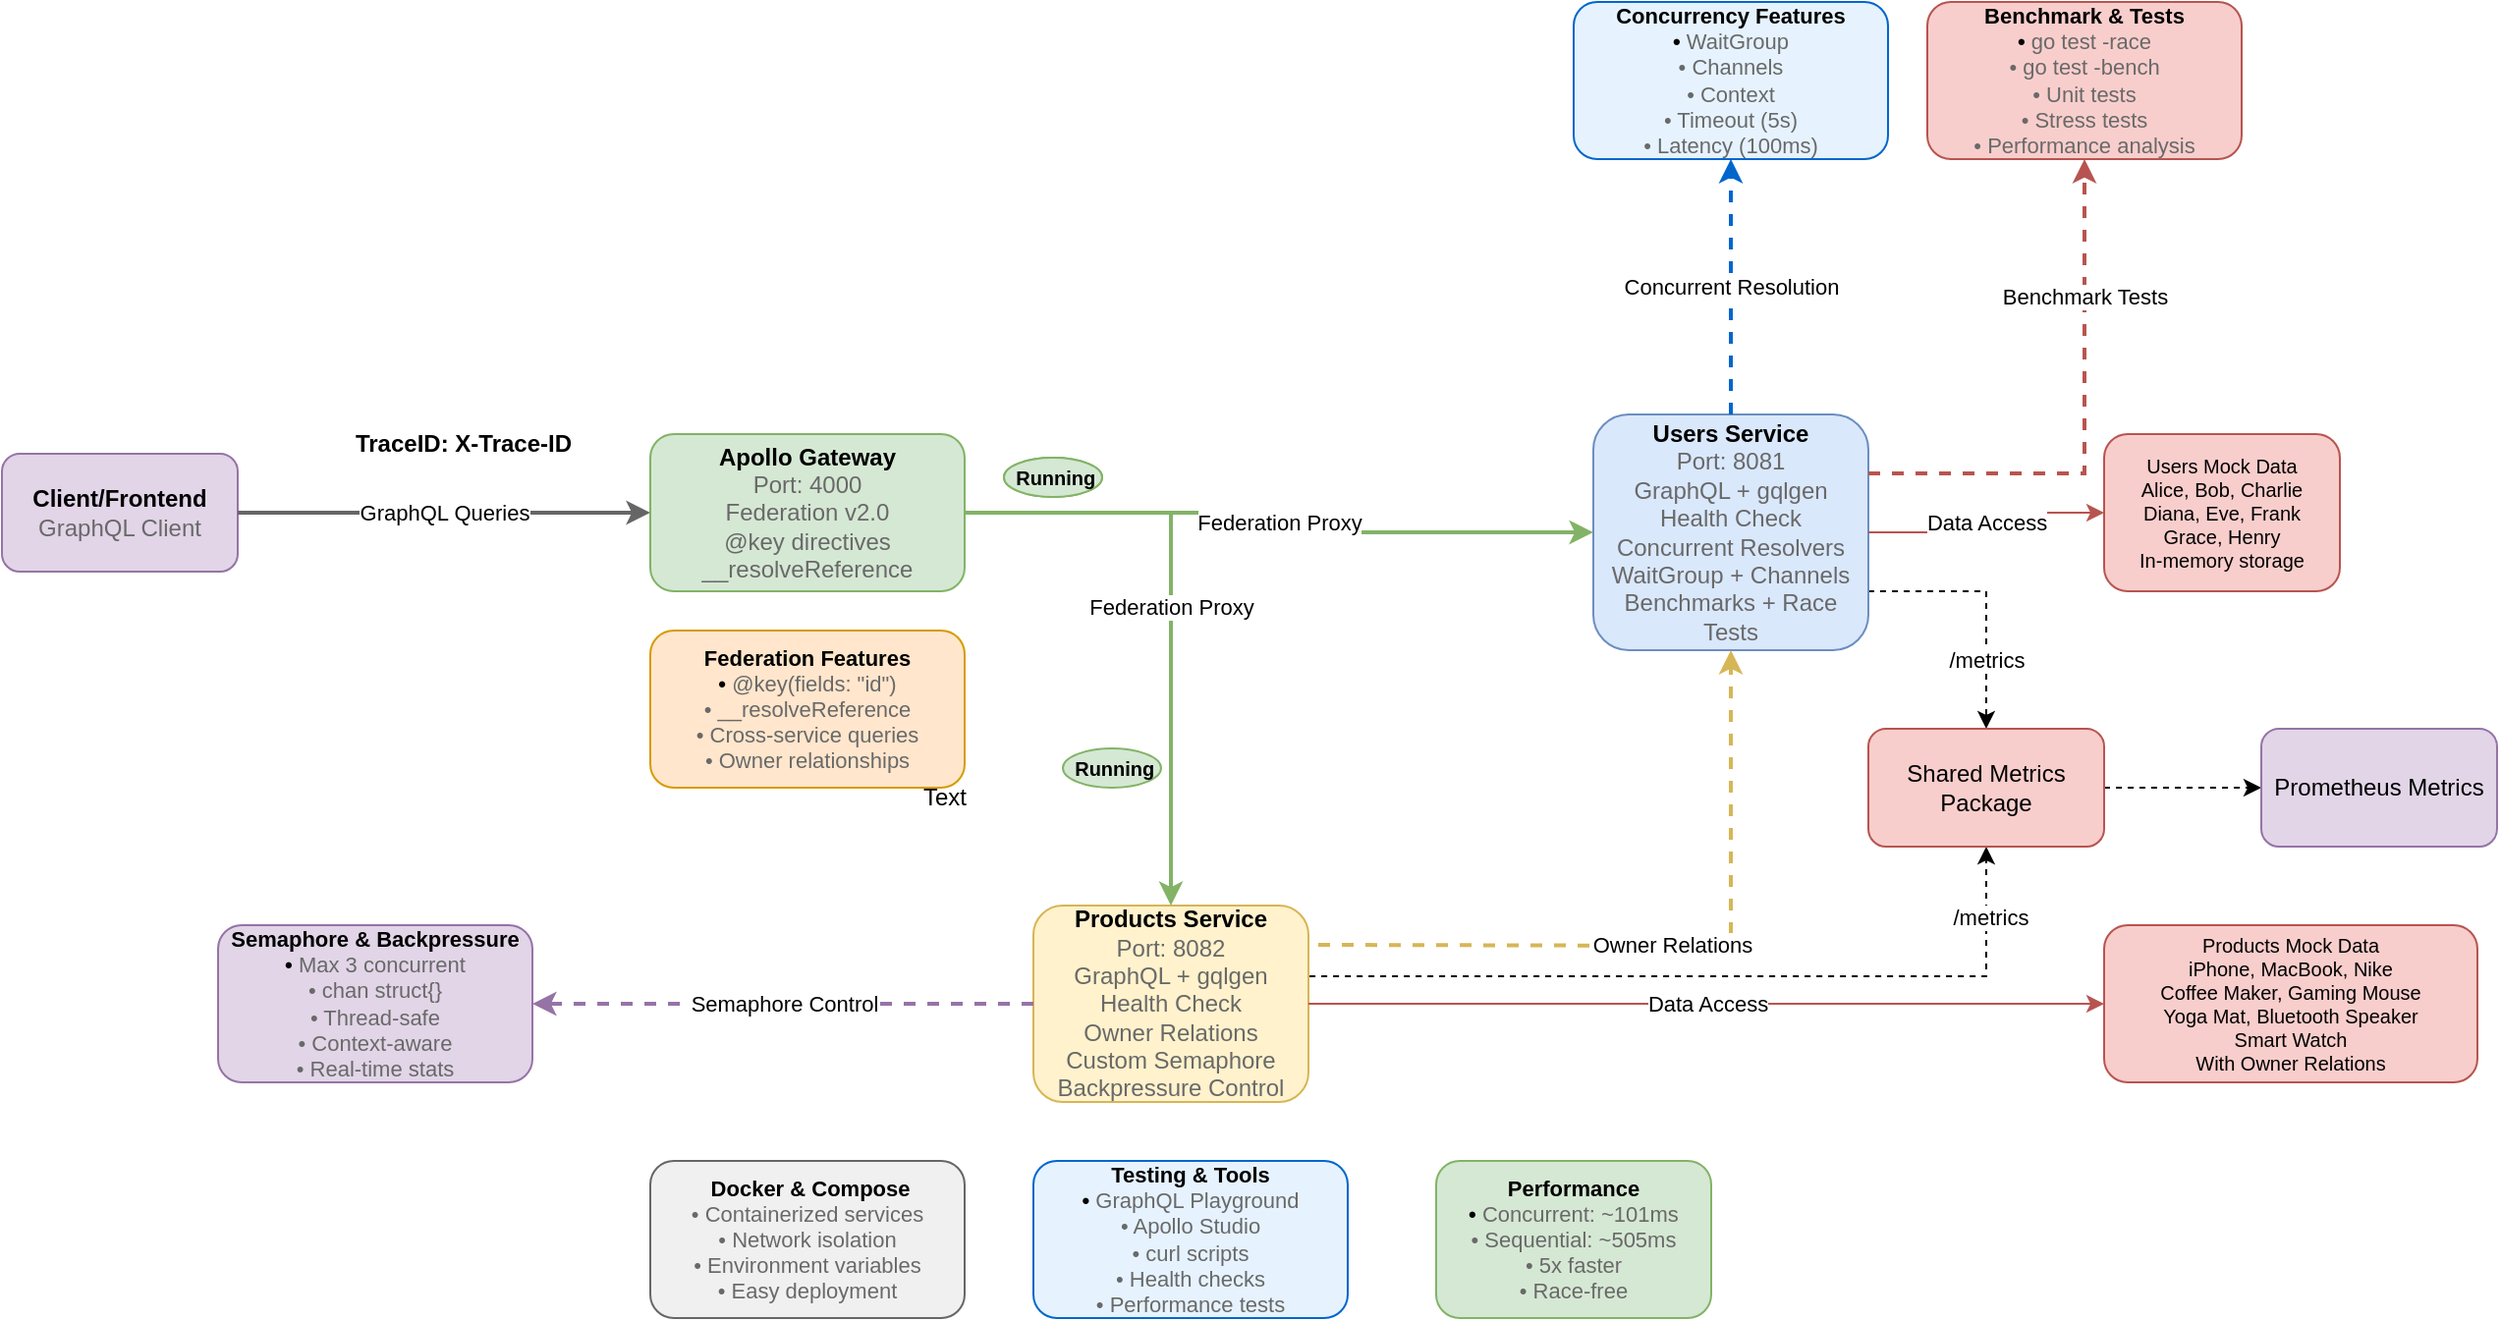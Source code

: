 <mxfile>
    <diagram name="Gofed Architecture" id="gofed-arch">
        <mxGraphModel dx="2106" dy="1541" grid="1" gridSize="10" guides="1" tooltips="1" connect="1" arrows="1" fold="1" page="1" pageScale="1" pageWidth="1169" pageHeight="827" math="0" shadow="0">
            <root>
                <mxCell id="0"/>
                <mxCell id="1" parent="0"/>
                <mxCell id="client" value="Client/Frontend&lt;br&gt;&lt;span style=&quot;font-weight: normal;&quot;&gt;&lt;font style=&quot;color: rgb(105, 105, 105);&quot;&gt;GraphQL &lt;/font&gt;&lt;font style=&quot;color: rgb(105, 105, 105);&quot;&gt;Client&lt;/font&gt;&lt;/span&gt;" style="rounded=1;whiteSpace=wrap;html=1;fillColor=#e1d5e7;strokeColor=#9673a6;fontSize=12;fontStyle=1;" parent="1" vertex="1">
                    <mxGeometry x="-90" y="40" width="120" height="60" as="geometry"/>
                </mxCell>
                <mxCell id="gateway" value="Apollo Gateway&lt;br&gt;&lt;span style=&quot;font-weight: normal;&quot;&gt;&lt;font style=&quot;color: rgb(105, 105, 105);&quot;&gt;Port: 4000&lt;br&gt;Federation v2.0&lt;br&gt;@key directives&lt;br&gt;__resolveReference&lt;/font&gt;&lt;/span&gt;" style="rounded=1;whiteSpace=wrap;html=1;fillColor=#d5e8d4;strokeColor=#82b366;fontSize=12;fontStyle=1;" parent="1" vertex="1">
                    <mxGeometry x="240" y="30" width="160" height="80" as="geometry"/>
                </mxCell>
                <mxCell id="6" style="edgeStyle=orthogonalEdgeStyle;html=1;entryX=0.5;entryY=0;entryDx=0;entryDy=0;dashed=1;rounded=0;curved=0;exitX=1;exitY=0.75;exitDx=0;exitDy=0;" edge="1" parent="1" source="users" target="2">
                    <mxGeometry relative="1" as="geometry"/>
                </mxCell>
                <mxCell id="7" value="/metrics" style="edgeLabel;html=1;align=center;verticalAlign=middle;resizable=0;points=[];" vertex="1" connectable="0" parent="6">
                    <mxGeometry x="0.462" relative="1" as="geometry">
                        <mxPoint as="offset"/>
                    </mxGeometry>
                </mxCell>
                <mxCell id="users" value="Users Service&lt;br&gt;&lt;span style=&quot;font-weight: normal;&quot;&gt;&lt;font style=&quot;color: rgb(105, 105, 105);&quot;&gt;Port: 8081&lt;br&gt;GraphQL + gqlgen&lt;br&gt;Health Check&lt;br&gt;Concurrent Resolvers&lt;br&gt;WaitGroup + Channels&lt;br&gt;Benchmarks + Race Tests&lt;/font&gt;&lt;/span&gt;" style="rounded=1;whiteSpace=wrap;html=1;fillColor=#dae8fc;strokeColor=#6c8ebf;fontSize=12;fontStyle=1;" parent="1" vertex="1">
                    <mxGeometry x="720" y="20" width="140" height="120" as="geometry"/>
                </mxCell>
                <mxCell id="5" style="edgeStyle=orthogonalEdgeStyle;html=1;entryX=0.5;entryY=1;entryDx=0;entryDy=0;dashed=1;rounded=0;curved=0;exitX=1.004;exitY=0.36;exitDx=0;exitDy=0;exitPerimeter=0;" edge="1" parent="1" source="products" target="2">
                    <mxGeometry relative="1" as="geometry"/>
                </mxCell>
                <mxCell id="8" value="/metrics" style="edgeLabel;html=1;align=center;verticalAlign=middle;resizable=0;points=[];" vertex="1" connectable="0" parent="5">
                    <mxGeometry x="0.825" y="-1" relative="1" as="geometry">
                        <mxPoint x="1" as="offset"/>
                    </mxGeometry>
                </mxCell>
                <mxCell id="products" value="Products Service&lt;br&gt;&lt;span style=&quot;font-weight: normal;&quot;&gt;&lt;font style=&quot;color: rgb(105, 105, 105);&quot;&gt;Port: 8082&lt;br&gt;GraphQL + gqlgen&lt;br&gt;Health Check&lt;br&gt;Owner Relations&lt;br&gt;Custom Semaphore&lt;br&gt;Backpressure Control&lt;/font&gt;&lt;/span&gt;" style="rounded=1;whiteSpace=wrap;html=1;fillColor=#fff2cc;strokeColor=#d6b656;fontSize=12;fontStyle=1;" parent="1" vertex="1">
                    <mxGeometry x="435" y="270" width="140" height="100" as="geometry"/>
                </mxCell>
                <mxCell id="mock-users" value="Users Mock Data&lt;br&gt;Alice, Bob, Charlie&lt;br&gt;Diana, Eve, Frank&lt;br&gt;Grace, Henry&lt;br&gt;In-memory storage" style="rounded=1;whiteSpace=wrap;html=1;fillColor=#f8cecc;strokeColor=#b85450;fontSize=10;" parent="1" vertex="1">
                    <mxGeometry x="980" y="30" width="120" height="80" as="geometry"/>
                </mxCell>
                <mxCell id="mock-products" value="Products Mock Data&lt;br&gt;iPhone, MacBook, Nike&lt;br&gt;Coffee Maker, Gaming Mouse&lt;br&gt;Yoga Mat, Bluetooth Speaker&lt;br&gt;Smart Watch&lt;br&gt;With Owner Relations" style="rounded=1;whiteSpace=wrap;html=1;fillColor=#f8cecc;strokeColor=#b85450;fontSize=10;" parent="1" vertex="1">
                    <mxGeometry x="980" y="280" width="190" height="80" as="geometry"/>
                </mxCell>
                <mxCell id="federation" value="Federation Features&lt;br&gt;• &lt;span style=&quot;font-weight: normal;&quot;&gt;&lt;font style=&quot;color: rgb(105, 105, 105);&quot;&gt;@key(fields: &quot;id&quot;)&lt;br&gt;• __resolveReference&lt;br&gt;• Cross-service queries&lt;br&gt;• Owner relationships&lt;/font&gt;&lt;/span&gt;" style="rounded=1;whiteSpace=wrap;html=1;fillColor=#ffe6cc;strokeColor=#d79b00;fontSize=11;fontStyle=1;" parent="1" vertex="1">
                    <mxGeometry x="240" y="130" width="160" height="80" as="geometry"/>
                </mxCell>
                <mxCell id="concurrency" value="Concurrency Features&lt;br&gt;• &lt;span style=&quot;font-weight: normal;&quot;&gt;&lt;font style=&quot;color: rgb(105, 105, 105);&quot;&gt;WaitGroup&lt;br&gt;• Channels&lt;br&gt;• Context&lt;br&gt;• Timeout (5s)&lt;br&gt;• Latency (100ms)&lt;/font&gt;&lt;/span&gt;" style="rounded=1;whiteSpace=wrap;html=1;fillColor=#e6f3ff;strokeColor=#0066cc;fontSize=11;fontStyle=1;" parent="1" vertex="1">
                    <mxGeometry x="710" y="-190" width="160" height="80" as="geometry"/>
                </mxCell>
                <mxCell id="testing" value="Testing &amp;amp; Tools&lt;br&gt;•&lt;span style=&quot;font-weight: normal;&quot;&gt;&lt;font style=&quot;color: rgb(105, 105, 105);&quot;&gt; GraphQL Playground&lt;br&gt;• Apollo Studio&lt;br&gt;• curl scripts&lt;br&gt;• Health checks&lt;br&gt;• Performance tests&lt;/font&gt;&lt;/span&gt;" style="rounded=1;whiteSpace=wrap;html=1;fillColor=#e6f3ff;strokeColor=#0066cc;fontSize=11;fontStyle=1;" parent="1" vertex="1">
                    <mxGeometry x="435" y="400" width="160" height="80" as="geometry"/>
                </mxCell>
                <mxCell id="docker" value="&amp;nbsp;Docker &amp;amp; Compose&lt;br&gt;&lt;span style=&quot;font-weight: normal;&quot;&gt;&lt;font style=&quot;color: rgb(105, 105, 105);&quot;&gt;• Containerized services&lt;br&gt;• Network isolation&lt;br&gt;• Environment variables&lt;br&gt;• Easy deployment&lt;/font&gt;&lt;/span&gt;" style="rounded=1;whiteSpace=wrap;html=1;fillColor=#f0f0f0;strokeColor=#666666;fontSize=11;fontStyle=1;" parent="1" vertex="1">
                    <mxGeometry x="240" y="400" width="160" height="80" as="geometry"/>
                </mxCell>
                <mxCell id="conn1" value="GraphQL Queries" style="edgeStyle=orthogonalEdgeStyle;rounded=0;orthogonalLoop=1;jettySize=auto;html=1;strokeColor=#666666;strokeWidth=2;" parent="1" source="client" target="gateway" edge="1">
                    <mxGeometry relative="1" as="geometry"/>
                </mxCell>
                <mxCell id="conn2" value="Federation Proxy" style="edgeStyle=orthogonalEdgeStyle;rounded=0;orthogonalLoop=1;jettySize=auto;html=1;strokeColor=#82b366;strokeWidth=2;" parent="1" source="gateway" target="users" edge="1">
                    <mxGeometry relative="1" as="geometry"/>
                </mxCell>
                <mxCell id="conn3" value="Federation Proxy" style="edgeStyle=orthogonalEdgeStyle;rounded=0;orthogonalLoop=1;jettySize=auto;html=1;strokeColor=#82b366;strokeWidth=2;" parent="1" source="gateway" target="products" edge="1">
                    <mxGeometry relative="1" as="geometry"/>
                </mxCell>
                <mxCell id="conn4" value="Data Access" style="edgeStyle=orthogonalEdgeStyle;rounded=0;orthogonalLoop=1;jettySize=auto;html=1;strokeColor=#b85450;strokeWidth=1;" parent="1" source="users" target="mock-users" edge="1">
                    <mxGeometry relative="1" as="geometry"/>
                </mxCell>
                <mxCell id="conn5" value="Data Access" style="edgeStyle=orthogonalEdgeStyle;rounded=0;orthogonalLoop=1;jettySize=auto;html=1;strokeColor=#b85450;strokeWidth=1;" parent="1" source="products" target="mock-products" edge="1">
                    <mxGeometry relative="1" as="geometry"/>
                </mxCell>
                <mxCell id="conn6" value="Owner Relations" style="edgeStyle=orthogonalEdgeStyle;rounded=0;orthogonalLoop=1;jettySize=auto;html=1;strokeColor=#d6b656;strokeWidth=2;dashed=1;entryX=0.5;entryY=1;entryDx=0;entryDy=0;" parent="1" target="users" edge="1">
                    <mxGeometry relative="1" as="geometry">
                        <mxPoint x="580" y="290" as="sourcePoint"/>
                    </mxGeometry>
                </mxCell>
                <mxCell id="conn7" value="Concurrent Resolution" style="edgeStyle=orthogonalEdgeStyle;rounded=0;orthogonalLoop=1;jettySize=auto;html=1;strokeColor=#0066cc;strokeWidth=2;dashed=1;exitX=0.5;exitY=0;exitDx=0;exitDy=0;" parent="1" source="users" target="concurrency" edge="1">
                    <mxGeometry relative="1" as="geometry"/>
                </mxCell>
                <mxCell id="status1" value="&amp;nbsp;Running" style="ellipse;whiteSpace=wrap;html=1;fillColor=#d5e8d4;strokeColor=#82b366;fontSize=10;fontStyle=1;" parent="1" vertex="1">
                    <mxGeometry x="420" y="42" width="50" height="20" as="geometry"/>
                </mxCell>
                <mxCell id="status2" value="&amp;nbsp;Running" style="ellipse;whiteSpace=wrap;html=1;fillColor=#d5e8d4;strokeColor=#82b366;fontSize=10;fontStyle=1;" parent="1" vertex="1">
                    <mxGeometry x="450" y="190" width="50" height="20" as="geometry"/>
                </mxCell>
                <mxCell id="status3" value="&amp;nbsp;Running" style="ellipse;whiteSpace=wrap;html=1;fillColor=#d5e8d4;strokeColor=#82b366;fontSize=10;fontStyle=1;" parent="1" vertex="1">
                    <mxGeometry x="420" y="42" width="50" height="20" as="geometry"/>
                </mxCell>
                <mxCell id="performance" value="Performance&lt;br&gt;• &lt;span style=&quot;font-weight: normal;&quot;&gt;&lt;font style=&quot;color: rgb(105, 105, 105);&quot;&gt;Concurrent: ~101ms&lt;br&gt;• Sequential: ~505ms&lt;br&gt;• 5x faster&lt;br&gt;• Race-free&lt;/font&gt;&lt;/span&gt;" style="rounded=1;whiteSpace=wrap;html=1;fillColor=#d5e8d4;strokeColor=#82b366;fontSize=11;fontStyle=1;" parent="1" vertex="1">
                    <mxGeometry x="640" y="400" width="140" height="80" as="geometry"/>
                </mxCell>
                <mxCell id="benchmark" value="Benchmark &amp;amp; Tests&lt;br&gt;• &lt;span style=&quot;font-weight: normal;&quot;&gt;&lt;font style=&quot;color: rgb(105, 105, 105);&quot;&gt;go test -race&lt;br&gt;• go test -bench&lt;br&gt;• Unit tests&lt;br&gt;• Stress tests&lt;br&gt;• Performance analysis&lt;/font&gt;&lt;/span&gt;" style="rounded=1;whiteSpace=wrap;html=1;fillColor=#f8cecc;strokeColor=#b85450;fontSize=11;fontStyle=1;" parent="1" vertex="1">
                    <mxGeometry x="890" y="-190" width="160" height="80" as="geometry"/>
                </mxCell>
                <mxCell id="conn8" value="Benchmark Tests" style="edgeStyle=orthogonalEdgeStyle;rounded=0;orthogonalLoop=1;jettySize=auto;html=1;strokeColor=#b85450;strokeWidth=2;dashed=1;exitX=1;exitY=0.25;exitDx=0;exitDy=0;" parent="1" source="users" target="benchmark" edge="1">
                    <mxGeometry x="0.481" relative="1" as="geometry">
                        <mxPoint as="offset"/>
                    </mxGeometry>
                </mxCell>
                <mxCell id="semaphore" value="Semaphore &amp;amp; Backpressure&lt;br&gt;• &lt;span style=&quot;font-weight: normal;&quot;&gt;&lt;font style=&quot;color: rgb(105, 105, 105);&quot;&gt;Max 3 concurrent&lt;br&gt;• chan struct{}&lt;br&gt;• Thread-safe&lt;br&gt;• Context-aware&lt;br&gt;• Real-time stats&lt;/font&gt;&lt;/span&gt;" style="rounded=1;whiteSpace=wrap;html=1;fillColor=#e1d5e7;strokeColor=#9673a6;fontSize=11;fontStyle=1;" parent="1" vertex="1">
                    <mxGeometry x="20" y="280" width="160" height="80" as="geometry"/>
                </mxCell>
                <mxCell id="conn9" value="Semaphore Control" style="edgeStyle=orthogonalEdgeStyle;rounded=0;orthogonalLoop=1;jettySize=auto;html=1;strokeColor=#9673a6;strokeWidth=2;dashed=1;" parent="1" source="products" target="semaphore" edge="1">
                    <mxGeometry relative="1" as="geometry"/>
                </mxCell>
                <mxCell id="4" value="" style="edgeStyle=none;html=1;dashed=1;" edge="1" parent="1" source="2" target="3">
                    <mxGeometry relative="1" as="geometry"/>
                </mxCell>
                <mxCell id="2" value="&lt;span style=&quot;color: rgb(0, 0, 0);&quot;&gt;Shared Metrics&lt;/span&gt;&lt;br&gt;&lt;span style=&quot;color: rgb(0, 0, 0);&quot;&gt;Package&lt;/span&gt;" style="rounded=1;whiteSpace=wrap;html=1;fillColor=#f8cecc;strokeColor=#b85450;" vertex="1" parent="1">
                    <mxGeometry x="860" y="180" width="120" height="60" as="geometry"/>
                </mxCell>
                <mxCell id="3" value="Prometheus Metrics" style="rounded=1;whiteSpace=wrap;html=1;fillColor=#e1d5e7;strokeColor=#9673a6;" vertex="1" parent="1">
                    <mxGeometry x="1060" y="180" width="120" height="60" as="geometry"/>
                </mxCell>
                <mxCell id="10" value="Text" style="text;html=1;align=center;verticalAlign=middle;whiteSpace=wrap;rounded=0;" vertex="1" parent="1">
                    <mxGeometry x="360" y="200" width="60" height="30" as="geometry"/>
                </mxCell>
                <mxCell id="11" value="&lt;span style=&quot;color: rgb(0, 0, 0);&quot;&gt;TraceID: X-Trace-ID&lt;/span&gt;" style="text;html=1;align=center;verticalAlign=middle;whiteSpace=wrap;rounded=0;fontStyle=1" vertex="1" parent="1">
                    <mxGeometry x="80" y="20" width="130" height="30" as="geometry"/>
                </mxCell>
            </root>
        </mxGraphModel>
    </diagram>
</mxfile>